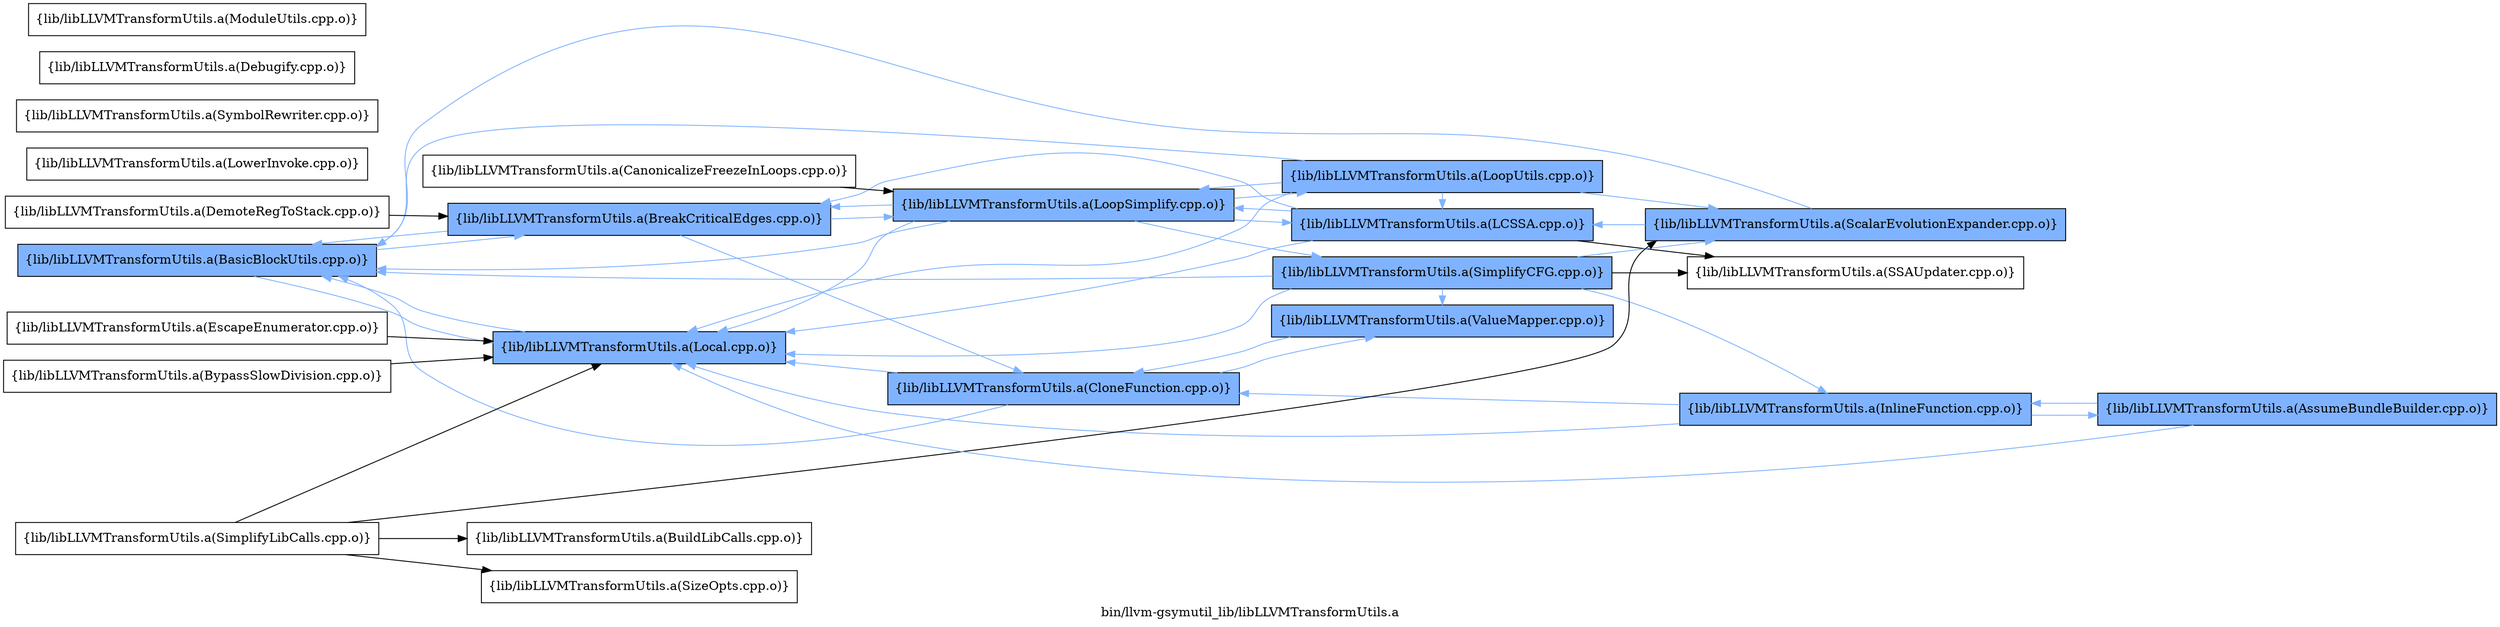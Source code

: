 digraph "bin/llvm-gsymutil_lib/libLLVMTransformUtils.a" {
	label="bin/llvm-gsymutil_lib/libLLVMTransformUtils.a";
	rankdir=LR;
	{ rank=same; Node0x55a654e7ae08;  }
	{ rank=same; Node0x55a654e7eeb8; Node0x55a654e7ac78;  }
	{ rank=same; Node0x55a654e80128; Node0x55a654e7b588;  }
	{ rank=same; Node0x55a654e81118; Node0x55a654e7e008; Node0x55a654e87838; Node0x55a654e7fae8;  }
	{ rank=same; Node0x55a654e86898; Node0x55a654e86f78; Node0x55a654e80cb8;  }

	Node0x55a654e7ae08 [shape=record,shape=box,group=1,style=filled,fillcolor="0.600000 0.5 1",label="{lib/libLLVMTransformUtils.a(BasicBlockUtils.cpp.o)}"];
	Node0x55a654e7ae08 -> Node0x55a654e7eeb8[color="0.600000 0.5 1"];
	Node0x55a654e7ae08 -> Node0x55a654e7ac78[color="0.600000 0.5 1"];
	Node0x55a654e78c48 [shape=record,shape=box,group=0,label="{lib/libLLVMTransformUtils.a(SizeOpts.cpp.o)}"];
	Node0x55a654e7eeb8 [shape=record,shape=box,group=1,style=filled,fillcolor="0.600000 0.5 1",label="{lib/libLLVMTransformUtils.a(Local.cpp.o)}"];
	Node0x55a654e7eeb8 -> Node0x55a654e7ae08[color="0.600000 0.5 1"];
	Node0x55a654e7ac78 [shape=record,shape=box,group=1,style=filled,fillcolor="0.600000 0.5 1",label="{lib/libLLVMTransformUtils.a(BreakCriticalEdges.cpp.o)}"];
	Node0x55a654e7ac78 -> Node0x55a654e80128[color="0.600000 0.5 1"];
	Node0x55a654e7ac78 -> Node0x55a654e7ae08[color="0.600000 0.5 1"];
	Node0x55a654e7ac78 -> Node0x55a654e7b588[color="0.600000 0.5 1"];
	Node0x55a654e7e198 [shape=record,shape=box,group=0,label="{lib/libLLVMTransformUtils.a(LowerInvoke.cpp.o)}"];
	Node0x55a654e7b9e8 [shape=record,shape=box,group=0,label="{lib/libLLVMTransformUtils.a(CanonicalizeFreezeInLoops.cpp.o)}"];
	Node0x55a654e7b9e8 -> Node0x55a654e80128;
	Node0x55a654e79968 [shape=record,shape=box,group=0,label="{lib/libLLVMTransformUtils.a(SymbolRewriter.cpp.o)}"];
	Node0x55a654e7c758 [shape=record,shape=box,group=0,label="{lib/libLLVMTransformUtils.a(BypassSlowDivision.cpp.o)}"];
	Node0x55a654e7c758 -> Node0x55a654e7eeb8;
	Node0x55a654e7a868 [shape=record,shape=box,group=0,label="{lib/libLLVMTransformUtils.a(SimplifyLibCalls.cpp.o)}"];
	Node0x55a654e7a868 -> Node0x55a654e7eeb8;
	Node0x55a654e7a868 -> Node0x55a654e86f78;
	Node0x55a654e7a868 -> Node0x55a654e79ff8;
	Node0x55a654e7a868 -> Node0x55a654e78c48;
	Node0x55a654e7d658 [shape=record,shape=box,group=0,label="{lib/libLLVMTransformUtils.a(Debugify.cpp.o)}"];
	Node0x55a654e87838 [shape=record,shape=box,group=1,style=filled,fillcolor="0.600000 0.5 1",label="{lib/libLLVMTransformUtils.a(SimplifyCFG.cpp.o)}"];
	Node0x55a654e87838 -> Node0x55a654e80cb8[color="0.600000 0.5 1"];
	Node0x55a654e87838 -> Node0x55a654e7eeb8[color="0.600000 0.5 1"];
	Node0x55a654e87838 -> Node0x55a654e86f78[color="0.600000 0.5 1"];
	Node0x55a654e87838 -> Node0x55a654e86898;
	Node0x55a654e87838 -> Node0x55a654e7ae08[color="0.600000 0.5 1"];
	Node0x55a654e87838 -> Node0x55a654e7fae8[color="0.600000 0.5 1"];
	Node0x55a654e81118 [shape=record,shape=box,group=1,style=filled,fillcolor="0.600000 0.5 1",label="{lib/libLLVMTransformUtils.a(LCSSA.cpp.o)}"];
	Node0x55a654e81118 -> Node0x55a654e7eeb8[color="0.600000 0.5 1"];
	Node0x55a654e81118 -> Node0x55a654e80128[color="0.600000 0.5 1"];
	Node0x55a654e81118 -> Node0x55a654e86898;
	Node0x55a654e81118 -> Node0x55a654e7ac78[color="0.600000 0.5 1"];
	Node0x55a654e80128 [shape=record,shape=box,group=1,style=filled,fillcolor="0.600000 0.5 1",label="{lib/libLLVMTransformUtils.a(LoopSimplify.cpp.o)}"];
	Node0x55a654e80128 -> Node0x55a654e81118[color="0.600000 0.5 1"];
	Node0x55a654e80128 -> Node0x55a654e7eeb8[color="0.600000 0.5 1"];
	Node0x55a654e80128 -> Node0x55a654e7e008[color="0.600000 0.5 1"];
	Node0x55a654e80128 -> Node0x55a654e87838[color="0.600000 0.5 1"];
	Node0x55a654e80128 -> Node0x55a654e7ae08[color="0.600000 0.5 1"];
	Node0x55a654e80128 -> Node0x55a654e7ac78[color="0.600000 0.5 1"];
	Node0x55a654e86f78 [shape=record,shape=box,group=1,style=filled,fillcolor="0.600000 0.5 1",label="{lib/libLLVMTransformUtils.a(ScalarEvolutionExpander.cpp.o)}"];
	Node0x55a654e86f78 -> Node0x55a654e81118[color="0.600000 0.5 1"];
	Node0x55a654e86f78 -> Node0x55a654e7ae08[color="0.600000 0.5 1"];
	Node0x55a654e80cb8 [shape=record,shape=box,group=1,style=filled,fillcolor="0.600000 0.5 1",label="{lib/libLLVMTransformUtils.a(InlineFunction.cpp.o)}"];
	Node0x55a654e80cb8 -> Node0x55a654e81708[color="0.600000 0.5 1"];
	Node0x55a654e80cb8 -> Node0x55a654e7eeb8[color="0.600000 0.5 1"];
	Node0x55a654e80cb8 -> Node0x55a654e7b588[color="0.600000 0.5 1"];
	Node0x55a654e7c8e8 [shape=record,shape=box,group=0,label="{lib/libLLVMTransformUtils.a(DemoteRegToStack.cpp.o)}"];
	Node0x55a654e7c8e8 -> Node0x55a654e7ac78;
	Node0x55a654e747d8 [shape=record,shape=box,group=0,label="{lib/libLLVMTransformUtils.a(EscapeEnumerator.cpp.o)}"];
	Node0x55a654e747d8 -> Node0x55a654e7eeb8;
	Node0x55a654e7e6e8 [shape=record,shape=box,group=0,label="{lib/libLLVMTransformUtils.a(ModuleUtils.cpp.o)}"];
	Node0x55a654e7e008 [shape=record,shape=box,group=1,style=filled,fillcolor="0.600000 0.5 1",label="{lib/libLLVMTransformUtils.a(LoopUtils.cpp.o)}"];
	Node0x55a654e7e008 -> Node0x55a654e81118[color="0.600000 0.5 1"];
	Node0x55a654e7e008 -> Node0x55a654e7eeb8[color="0.600000 0.5 1"];
	Node0x55a654e7e008 -> Node0x55a654e80128[color="0.600000 0.5 1"];
	Node0x55a654e7e008 -> Node0x55a654e86f78[color="0.600000 0.5 1"];
	Node0x55a654e7e008 -> Node0x55a654e7ae08[color="0.600000 0.5 1"];
	Node0x55a654e86898 [shape=record,shape=box,group=0,label="{lib/libLLVMTransformUtils.a(SSAUpdater.cpp.o)}"];
	Node0x55a654e7b588 [shape=record,shape=box,group=1,style=filled,fillcolor="0.600000 0.5 1",label="{lib/libLLVMTransformUtils.a(CloneFunction.cpp.o)}"];
	Node0x55a654e7b588 -> Node0x55a654e7eeb8[color="0.600000 0.5 1"];
	Node0x55a654e7b588 -> Node0x55a654e7ae08[color="0.600000 0.5 1"];
	Node0x55a654e7b588 -> Node0x55a654e7fae8[color="0.600000 0.5 1"];
	Node0x55a654e7fae8 [shape=record,shape=box,group=1,style=filled,fillcolor="0.600000 0.5 1",label="{lib/libLLVMTransformUtils.a(ValueMapper.cpp.o)}"];
	Node0x55a654e7fae8 -> Node0x55a654e7b588[color="0.600000 0.5 1"];
	Node0x55a654e79ff8 [shape=record,shape=box,group=0,label="{lib/libLLVMTransformUtils.a(BuildLibCalls.cpp.o)}"];
	Node0x55a654e81708 [shape=record,shape=box,group=1,style=filled,fillcolor="0.600000 0.5 1",label="{lib/libLLVMTransformUtils.a(AssumeBundleBuilder.cpp.o)}"];
	Node0x55a654e81708 -> Node0x55a654e80cb8[color="0.600000 0.5 1"];
	Node0x55a654e81708 -> Node0x55a654e7eeb8[color="0.600000 0.5 1"];
}
